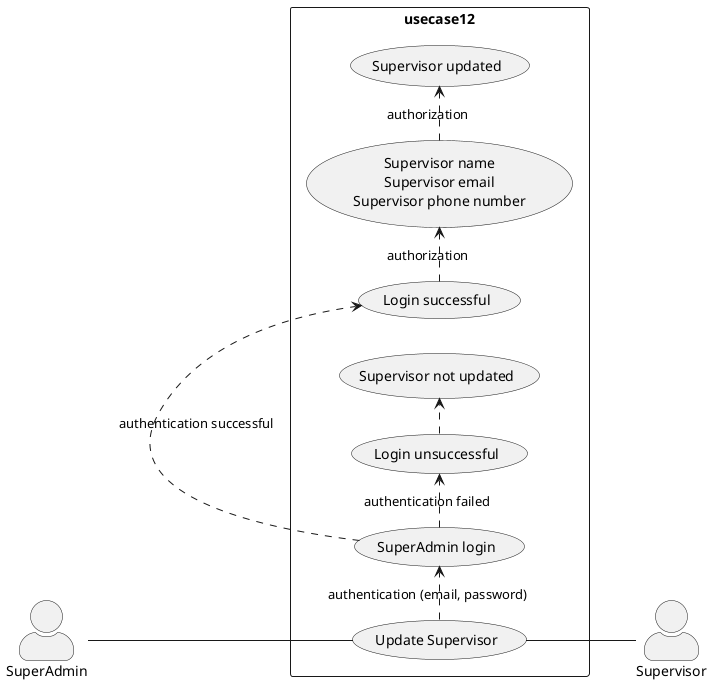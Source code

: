 @startuml SuperAdmin Update Supervisor

skinparam actorStyle awesome
left to right direction
skinparam packageStyle rectangle

actor SuperAdmin
actor Supervisor

rectangle usecase12{
  SuperAdmin-- (Update Supervisor)
  (Update Supervisor) .> (SuperAdmin login) : authentication (email, password)
  (SuperAdmin login) .> (Login successful) : authentication successful
  (Login successful) .> (Supervisor name\nSupervisor email\nSupervisor phone number) : authorization
  (Supervisor name\nSupervisor email\nSupervisor phone number) .> (Supervisor updated) : authorization 
  (SuperAdmin login) .> (Login unsuccessful) : authentication failed
  (Login unsuccessful) .> (Supervisor not updated)  
  (Update Supervisor)-- Supervisor
}

@enduml